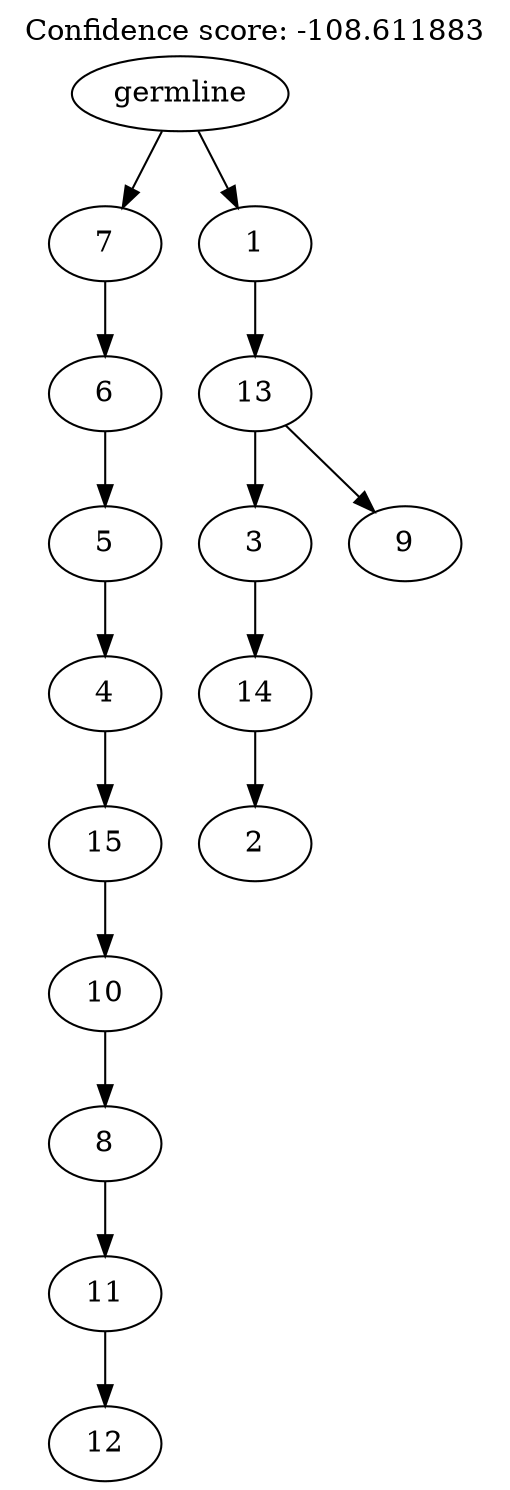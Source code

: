 digraph g {
	"14" -> "15";
	"15" [label="12"];
	"13" -> "14";
	"14" [label="11"];
	"12" -> "13";
	"13" [label="8"];
	"11" -> "12";
	"12" [label="10"];
	"10" -> "11";
	"11" [label="15"];
	"9" -> "10";
	"10" [label="4"];
	"8" -> "9";
	"9" [label="5"];
	"7" -> "8";
	"8" [label="6"];
	"5" -> "6";
	"6" [label="2"];
	"4" -> "5";
	"5" [label="14"];
	"2" -> "3";
	"3" [label="9"];
	"2" -> "4";
	"4" [label="3"];
	"1" -> "2";
	"2" [label="13"];
	"0" -> "1";
	"1" [label="1"];
	"0" -> "7";
	"7" [label="7"];
	"0" [label="germline"];
	labelloc="t";
	label="Confidence score: -108.611883";
}
